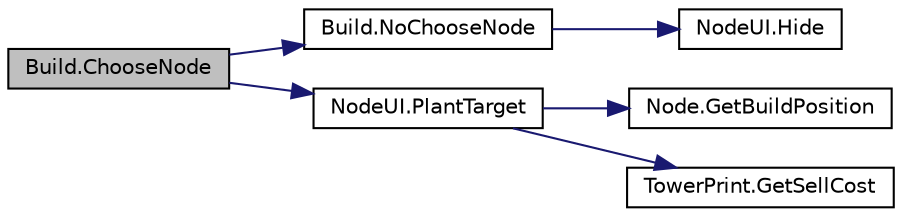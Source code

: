 digraph "Build.ChooseNode"
{
 // LATEX_PDF_SIZE
  edge [fontname="Helvetica",fontsize="10",labelfontname="Helvetica",labelfontsize="10"];
  node [fontname="Helvetica",fontsize="10",shape=record];
  rankdir="LR";
  Node1 [label="Build.ChooseNode",height=0.2,width=0.4,color="black", fillcolor="grey75", style="filled", fontcolor="black",tooltip="Функция выбора поля игры для постройки башни"];
  Node1 -> Node2 [color="midnightblue",fontsize="10",style="solid",fontname="Helvetica"];
  Node2 [label="Build.NoChooseNode",height=0.2,width=0.4,color="black", fillcolor="white", style="filled",URL="$class_build.html#aeae6c6f630f056513c6aba8bbbc8f6d8",tooltip="Функция отмены выбора поля игры"];
  Node2 -> Node3 [color="midnightblue",fontsize="10",style="solid",fontname="Helvetica"];
  Node3 [label="NodeUI.Hide",height=0.2,width=0.4,color="black", fillcolor="white", style="filled",URL="$class_node_u_i.html#aa5077f5b0ae947b814e19ee9b17a2817",tooltip="Функция для снятия панели"];
  Node1 -> Node4 [color="midnightblue",fontsize="10",style="solid",fontname="Helvetica"];
  Node4 [label="NodeUI.PlantTarget",height=0.2,width=0.4,color="black", fillcolor="white", style="filled",URL="$class_node_u_i.html#acf78428585995a7b0797e38343401036",tooltip="Функция вызова панели для улучшения или продажи"];
  Node4 -> Node5 [color="midnightblue",fontsize="10",style="solid",fontname="Helvetica"];
  Node5 [label="Node.GetBuildPosition",height=0.2,width=0.4,color="black", fillcolor="white", style="filled",URL="$class_node.html#afa0fce3455cabf190ff038f3b677a723",tooltip=" "];
  Node4 -> Node6 [color="midnightblue",fontsize="10",style="solid",fontname="Helvetica"];
  Node6 [label="TowerPrint.GetSellCost",height=0.2,width=0.4,color="black", fillcolor="white", style="filled",URL="$class_tower_print.html#a3587bd5d8bdb57b3fae4eb762d92bd03",tooltip="Функция выбора количества полученых денег с продажи башни"];
}
